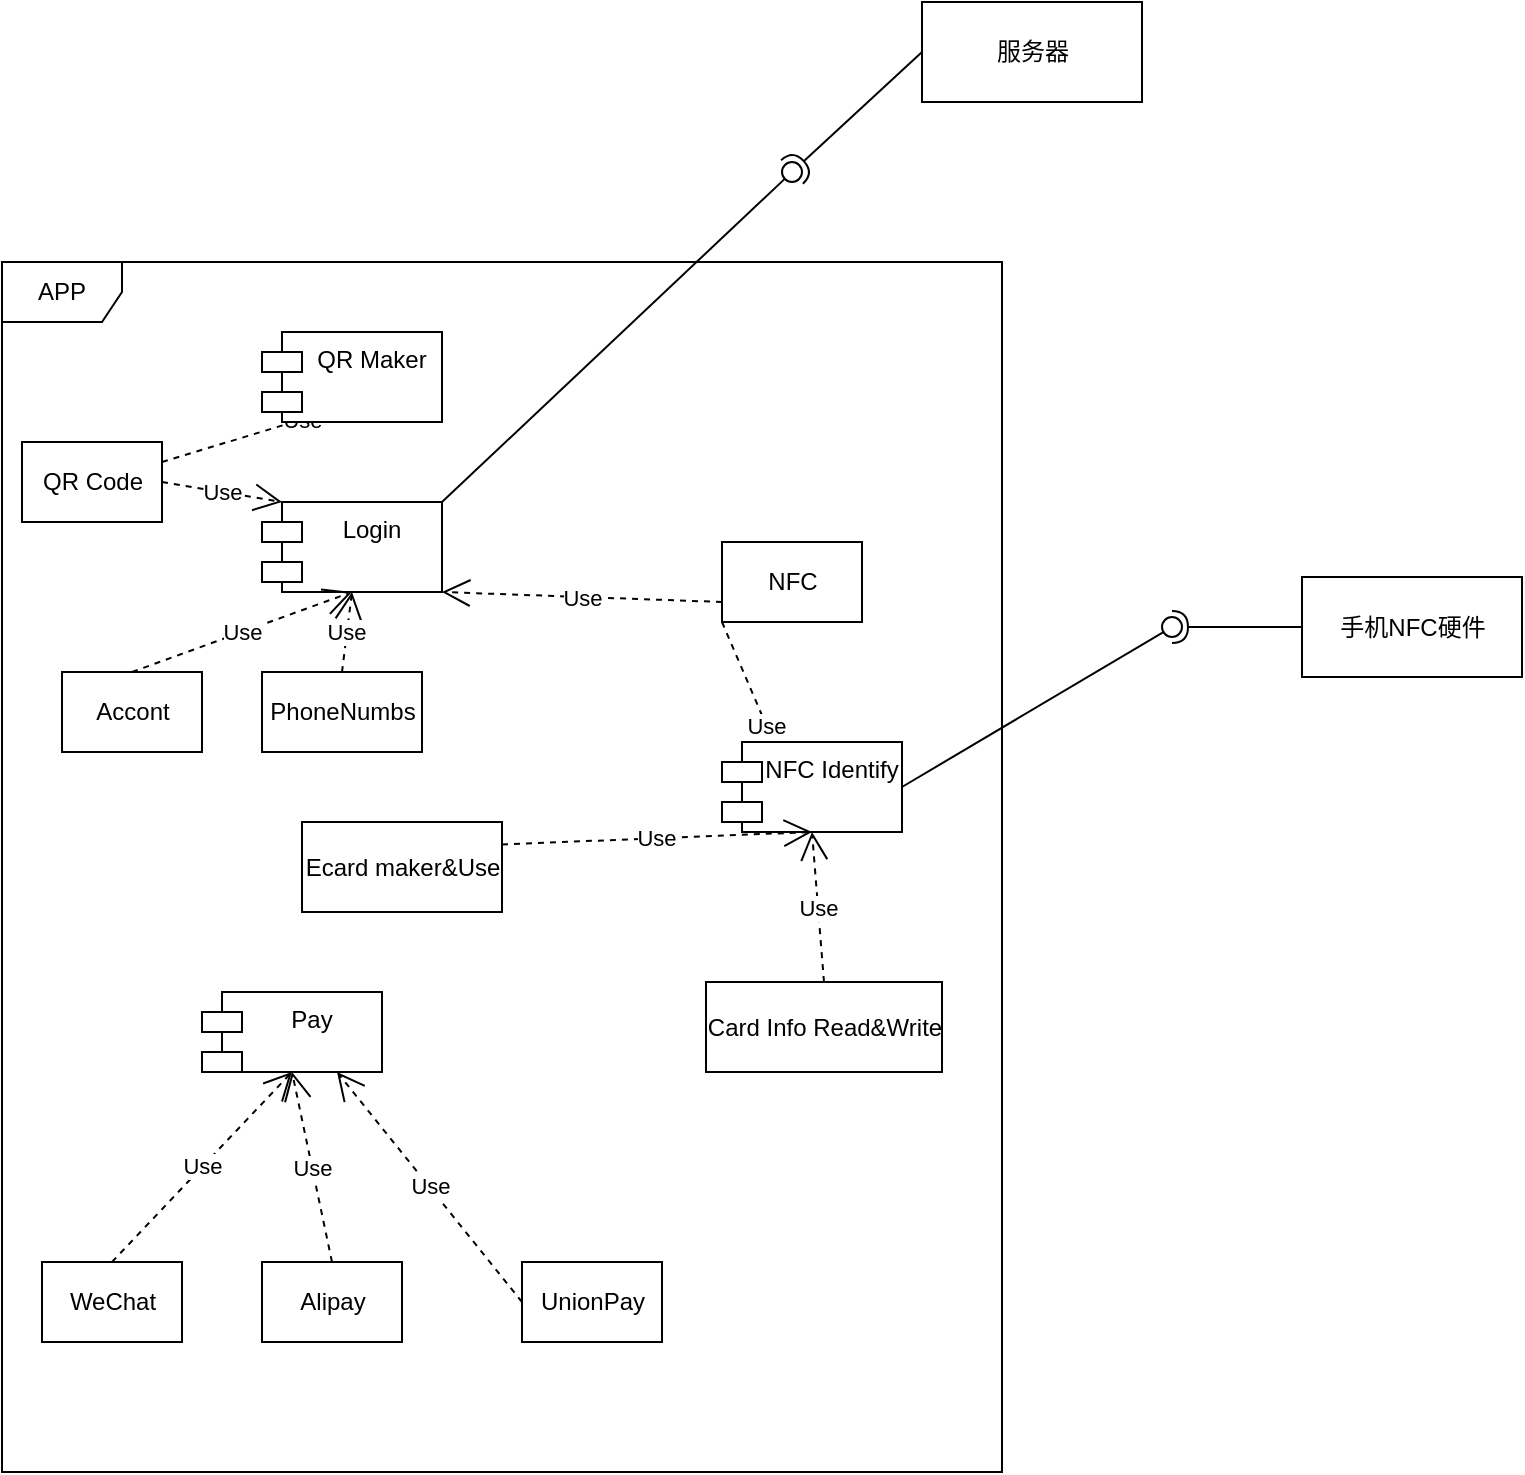 <mxfile version="16.5.1" type="device"><diagram id="C5RBs43oDa-KdzZeNtuy" name="Page-1"><mxGraphModel dx="1342" dy="865" grid="1" gridSize="10" guides="1" tooltips="1" connect="1" arrows="1" fold="1" page="1" pageScale="1" pageWidth="827" pageHeight="1169" math="0" shadow="0"><root><mxCell id="WIyWlLk6GJQsqaUBKTNV-0"/><mxCell id="WIyWlLk6GJQsqaUBKTNV-1" parent="WIyWlLk6GJQsqaUBKTNV-0"/><mxCell id="RiHxJcFJupVLngvzFeuw-0" value="APP" style="shape=umlFrame;whiteSpace=wrap;html=1;" vertex="1" parent="WIyWlLk6GJQsqaUBKTNV-1"><mxGeometry y="340" width="500" height="605" as="geometry"/></mxCell><mxCell id="RiHxJcFJupVLngvzFeuw-1" value="服务器" style="html=1;" vertex="1" parent="WIyWlLk6GJQsqaUBKTNV-1"><mxGeometry x="460" y="210" width="110" height="50" as="geometry"/></mxCell><mxCell id="RiHxJcFJupVLngvzFeuw-5" value="Login" style="shape=module;align=left;spacingLeft=20;align=center;verticalAlign=top;" vertex="1" parent="WIyWlLk6GJQsqaUBKTNV-1"><mxGeometry x="130" y="460" width="90" height="45" as="geometry"/></mxCell><mxCell id="RiHxJcFJupVLngvzFeuw-6" value="Accont" style="html=1;" vertex="1" parent="WIyWlLk6GJQsqaUBKTNV-1"><mxGeometry x="30" y="545" width="70" height="40" as="geometry"/></mxCell><mxCell id="RiHxJcFJupVLngvzFeuw-7" value="PhoneNumbs" style="html=1;" vertex="1" parent="WIyWlLk6GJQsqaUBKTNV-1"><mxGeometry x="130" y="545" width="80" height="40" as="geometry"/></mxCell><mxCell id="RiHxJcFJupVLngvzFeuw-8" value="QR Code" style="html=1;" vertex="1" parent="WIyWlLk6GJQsqaUBKTNV-1"><mxGeometry x="10" y="430" width="70" height="40" as="geometry"/></mxCell><mxCell id="RiHxJcFJupVLngvzFeuw-9" value="NFC" style="html=1;" vertex="1" parent="WIyWlLk6GJQsqaUBKTNV-1"><mxGeometry x="360" y="480" width="70" height="40" as="geometry"/></mxCell><mxCell id="RiHxJcFJupVLngvzFeuw-11" value="Use" style="endArrow=open;endSize=12;dashed=1;html=1;rounded=0;exitX=0.5;exitY=0;exitDx=0;exitDy=0;entryX=0.5;entryY=1;entryDx=0;entryDy=0;" edge="1" parent="WIyWlLk6GJQsqaUBKTNV-1" source="RiHxJcFJupVLngvzFeuw-6" target="RiHxJcFJupVLngvzFeuw-5"><mxGeometry width="160" relative="1" as="geometry"><mxPoint x="-10" y="460" as="sourcePoint"/><mxPoint x="150" y="460" as="targetPoint"/></mxGeometry></mxCell><mxCell id="RiHxJcFJupVLngvzFeuw-12" value="Use" style="endArrow=open;endSize=12;dashed=1;html=1;rounded=0;exitX=0.5;exitY=0;exitDx=0;exitDy=0;entryX=0.5;entryY=1;entryDx=0;entryDy=0;" edge="1" parent="WIyWlLk6GJQsqaUBKTNV-1" source="RiHxJcFJupVLngvzFeuw-7" target="RiHxJcFJupVLngvzFeuw-5"><mxGeometry width="160" relative="1" as="geometry"><mxPoint x="-35" y="500" as="sourcePoint"/><mxPoint x="20" y="435" as="targetPoint"/></mxGeometry></mxCell><mxCell id="RiHxJcFJupVLngvzFeuw-13" value="Use" style="endArrow=open;endSize=12;dashed=1;html=1;rounded=0;exitX=1;exitY=0.25;exitDx=0;exitDy=0;entryX=1;entryY=0.5;entryDx=0;entryDy=0;" edge="1" parent="WIyWlLk6GJQsqaUBKTNV-1" source="RiHxJcFJupVLngvzFeuw-8" target="RiHxJcFJupVLngvzFeuw-17"><mxGeometry width="160" relative="1" as="geometry"><mxPoint x="110" y="475" as="sourcePoint"/><mxPoint x="165" y="410" as="targetPoint"/></mxGeometry></mxCell><mxCell id="RiHxJcFJupVLngvzFeuw-14" value="Use" style="endArrow=open;endSize=12;dashed=1;html=1;rounded=0;exitX=0;exitY=1;exitDx=0;exitDy=0;entryX=0.5;entryY=1;entryDx=0;entryDy=0;" edge="1" parent="WIyWlLk6GJQsqaUBKTNV-1" source="RiHxJcFJupVLngvzFeuw-9" target="RiHxJcFJupVLngvzFeuw-15"><mxGeometry width="160" relative="1" as="geometry"><mxPoint x="240" y="535" as="sourcePoint"/><mxPoint x="295" y="470" as="targetPoint"/></mxGeometry></mxCell><mxCell id="RiHxJcFJupVLngvzFeuw-15" value="NFC Identify" style="shape=module;align=left;spacingLeft=20;align=center;verticalAlign=top;" vertex="1" parent="WIyWlLk6GJQsqaUBKTNV-1"><mxGeometry x="360" y="580" width="90" height="45" as="geometry"/></mxCell><mxCell id="RiHxJcFJupVLngvzFeuw-16" value="Use" style="endArrow=open;endSize=12;dashed=1;html=1;rounded=0;exitX=0;exitY=0.75;exitDx=0;exitDy=0;entryX=1;entryY=1;entryDx=0;entryDy=0;" edge="1" parent="WIyWlLk6GJQsqaUBKTNV-1" source="RiHxJcFJupVLngvzFeuw-9" target="RiHxJcFJupVLngvzFeuw-5"><mxGeometry width="160" relative="1" as="geometry"><mxPoint x="170" y="400" as="sourcePoint"/><mxPoint x="330" y="400" as="targetPoint"/></mxGeometry></mxCell><mxCell id="RiHxJcFJupVLngvzFeuw-17" value="QR Maker" style="shape=module;align=left;spacingLeft=20;align=center;verticalAlign=top;" vertex="1" parent="WIyWlLk6GJQsqaUBKTNV-1"><mxGeometry x="130" y="375" width="90" height="45" as="geometry"/></mxCell><mxCell id="RiHxJcFJupVLngvzFeuw-18" value="Use" style="endArrow=open;endSize=12;dashed=1;html=1;rounded=0;exitX=1;exitY=0.5;exitDx=0;exitDy=0;entryX=0;entryY=0;entryDx=10;entryDy=0;entryPerimeter=0;" edge="1" parent="WIyWlLk6GJQsqaUBKTNV-1" source="RiHxJcFJupVLngvzFeuw-8" target="RiHxJcFJupVLngvzFeuw-5"><mxGeometry width="160" relative="1" as="geometry"><mxPoint x="120" y="480" as="sourcePoint"/><mxPoint x="280" y="480" as="targetPoint"/></mxGeometry></mxCell><mxCell id="RiHxJcFJupVLngvzFeuw-19" value="" style="rounded=0;orthogonalLoop=1;jettySize=auto;html=1;endArrow=none;endFill=0;sketch=0;sourcePerimeterSpacing=0;targetPerimeterSpacing=0;exitX=1;exitY=0;exitDx=0;exitDy=0;" edge="1" target="RiHxJcFJupVLngvzFeuw-21" parent="WIyWlLk6GJQsqaUBKTNV-1" source="RiHxJcFJupVLngvzFeuw-5"><mxGeometry relative="1" as="geometry"><mxPoint x="290" y="255" as="sourcePoint"/></mxGeometry></mxCell><mxCell id="RiHxJcFJupVLngvzFeuw-20" value="" style="rounded=0;orthogonalLoop=1;jettySize=auto;html=1;endArrow=halfCircle;endFill=0;entryX=0.5;entryY=0.5;endSize=6;strokeWidth=1;sketch=0;exitX=0;exitY=0.5;exitDx=0;exitDy=0;" edge="1" target="RiHxJcFJupVLngvzFeuw-21" parent="WIyWlLk6GJQsqaUBKTNV-1" source="RiHxJcFJupVLngvzFeuw-1"><mxGeometry relative="1" as="geometry"><mxPoint x="330" y="255" as="sourcePoint"/></mxGeometry></mxCell><mxCell id="RiHxJcFJupVLngvzFeuw-21" value="" style="ellipse;whiteSpace=wrap;html=1;align=center;aspect=fixed;resizable=0;points=[];outlineConnect=0;sketch=0;" vertex="1" parent="WIyWlLk6GJQsqaUBKTNV-1"><mxGeometry x="390" y="290" width="10" height="10" as="geometry"/></mxCell><mxCell id="RiHxJcFJupVLngvzFeuw-22" value="Pay" style="shape=module;align=left;spacingLeft=20;align=center;verticalAlign=top;" vertex="1" parent="WIyWlLk6GJQsqaUBKTNV-1"><mxGeometry x="100" y="705" width="90" height="40" as="geometry"/></mxCell><mxCell id="RiHxJcFJupVLngvzFeuw-23" value="WeChat" style="html=1;" vertex="1" parent="WIyWlLk6GJQsqaUBKTNV-1"><mxGeometry x="20" y="840" width="70" height="40" as="geometry"/></mxCell><mxCell id="RiHxJcFJupVLngvzFeuw-24" value="Alipay" style="html=1;" vertex="1" parent="WIyWlLk6GJQsqaUBKTNV-1"><mxGeometry x="130" y="840" width="70" height="40" as="geometry"/></mxCell><mxCell id="RiHxJcFJupVLngvzFeuw-25" value="UnionPay" style="html=1;" vertex="1" parent="WIyWlLk6GJQsqaUBKTNV-1"><mxGeometry x="260" y="840" width="70" height="40" as="geometry"/></mxCell><mxCell id="RiHxJcFJupVLngvzFeuw-26" value="Use" style="endArrow=open;endSize=12;dashed=1;html=1;rounded=0;exitX=0.5;exitY=0;exitDx=0;exitDy=0;entryX=0.5;entryY=1;entryDx=0;entryDy=0;" edge="1" parent="WIyWlLk6GJQsqaUBKTNV-1" source="RiHxJcFJupVLngvzFeuw-23" target="RiHxJcFJupVLngvzFeuw-22"><mxGeometry width="160" relative="1" as="geometry"><mxPoint x="80" y="900" as="sourcePoint"/><mxPoint x="240" y="900" as="targetPoint"/></mxGeometry></mxCell><mxCell id="RiHxJcFJupVLngvzFeuw-28" value="Use" style="endArrow=open;endSize=12;dashed=1;html=1;rounded=0;exitX=0.5;exitY=0;exitDx=0;exitDy=0;entryX=0.5;entryY=1;entryDx=0;entryDy=0;" edge="1" parent="WIyWlLk6GJQsqaUBKTNV-1" source="RiHxJcFJupVLngvzFeuw-24" target="RiHxJcFJupVLngvzFeuw-22"><mxGeometry width="160" relative="1" as="geometry"><mxPoint x="240" y="800" as="sourcePoint"/><mxPoint x="400" y="800" as="targetPoint"/></mxGeometry></mxCell><mxCell id="RiHxJcFJupVLngvzFeuw-29" value="Use" style="endArrow=open;endSize=12;dashed=1;html=1;rounded=0;exitX=0;exitY=0.5;exitDx=0;exitDy=0;entryX=0.75;entryY=1;entryDx=0;entryDy=0;" edge="1" parent="WIyWlLk6GJQsqaUBKTNV-1" source="RiHxJcFJupVLngvzFeuw-25" target="RiHxJcFJupVLngvzFeuw-22"><mxGeometry width="160" relative="1" as="geometry"><mxPoint x="270" y="790" as="sourcePoint"/><mxPoint x="430" y="790" as="targetPoint"/></mxGeometry></mxCell><mxCell id="RiHxJcFJupVLngvzFeuw-30" value="Card Info Read&amp;amp;Write" style="html=1;" vertex="1" parent="WIyWlLk6GJQsqaUBKTNV-1"><mxGeometry x="352" y="700" width="118" height="45" as="geometry"/></mxCell><mxCell id="RiHxJcFJupVLngvzFeuw-31" value="Use" style="endArrow=open;endSize=12;dashed=1;html=1;rounded=0;exitX=0.5;exitY=0;exitDx=0;exitDy=0;entryX=0.5;entryY=1;entryDx=0;entryDy=0;" edge="1" parent="WIyWlLk6GJQsqaUBKTNV-1" source="RiHxJcFJupVLngvzFeuw-30" target="RiHxJcFJupVLngvzFeuw-15"><mxGeometry width="160" relative="1" as="geometry"><mxPoint x="250" y="830" as="sourcePoint"/><mxPoint x="410" y="830" as="targetPoint"/></mxGeometry></mxCell><mxCell id="RiHxJcFJupVLngvzFeuw-32" value="Ecard maker&amp;amp;Use" style="html=1;" vertex="1" parent="WIyWlLk6GJQsqaUBKTNV-1"><mxGeometry x="150" y="620" width="100" height="45" as="geometry"/></mxCell><mxCell id="RiHxJcFJupVLngvzFeuw-33" value="Use" style="endArrow=open;endSize=12;dashed=1;html=1;rounded=0;exitX=1;exitY=0.25;exitDx=0;exitDy=0;entryX=0.5;entryY=1;entryDx=0;entryDy=0;" edge="1" parent="WIyWlLk6GJQsqaUBKTNV-1" source="RiHxJcFJupVLngvzFeuw-32" target="RiHxJcFJupVLngvzFeuw-15"><mxGeometry width="160" relative="1" as="geometry"><mxPoint x="250" y="810" as="sourcePoint"/><mxPoint x="410" y="810" as="targetPoint"/></mxGeometry></mxCell><mxCell id="RiHxJcFJupVLngvzFeuw-34" value="手机NFC硬件" style="html=1;" vertex="1" parent="WIyWlLk6GJQsqaUBKTNV-1"><mxGeometry x="650" y="497.5" width="110" height="50" as="geometry"/></mxCell><mxCell id="RiHxJcFJupVLngvzFeuw-35" value="" style="rounded=0;orthogonalLoop=1;jettySize=auto;html=1;endArrow=none;endFill=0;sketch=0;sourcePerimeterSpacing=0;targetPerimeterSpacing=0;exitX=1;exitY=0.5;exitDx=0;exitDy=0;" edge="1" target="RiHxJcFJupVLngvzFeuw-37" parent="WIyWlLk6GJQsqaUBKTNV-1" source="RiHxJcFJupVLngvzFeuw-15"><mxGeometry relative="1" as="geometry"><mxPoint x="560" y="550" as="sourcePoint"/></mxGeometry></mxCell><mxCell id="RiHxJcFJupVLngvzFeuw-36" value="" style="rounded=0;orthogonalLoop=1;jettySize=auto;html=1;endArrow=halfCircle;endFill=0;entryX=0.5;entryY=0.5;endSize=6;strokeWidth=1;sketch=0;exitX=0;exitY=0.5;exitDx=0;exitDy=0;" edge="1" target="RiHxJcFJupVLngvzFeuw-37" parent="WIyWlLk6GJQsqaUBKTNV-1" source="RiHxJcFJupVLngvzFeuw-34"><mxGeometry relative="1" as="geometry"><mxPoint x="600" y="550" as="sourcePoint"/></mxGeometry></mxCell><mxCell id="RiHxJcFJupVLngvzFeuw-37" value="" style="ellipse;whiteSpace=wrap;html=1;align=center;aspect=fixed;resizable=0;points=[];outlineConnect=0;sketch=0;" vertex="1" parent="WIyWlLk6GJQsqaUBKTNV-1"><mxGeometry x="580" y="517.5" width="10" height="10" as="geometry"/></mxCell></root></mxGraphModel></diagram></mxfile>